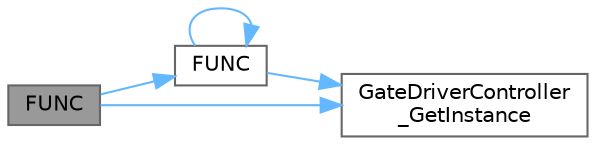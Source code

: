 digraph "FUNC"
{
 // LATEX_PDF_SIZE
  bgcolor="transparent";
  edge [fontname=Helvetica,fontsize=10,labelfontname=Helvetica,labelfontsize=10];
  node [fontname=Helvetica,fontsize=10,shape=box,height=0.2,width=0.4];
  rankdir="LR";
  Node1 [id="Node000001",label="FUNC",height=0.2,width=0.4,color="gray40", fillcolor="grey60", style="filled", fontcolor="black",tooltip="Refresh runnable for the Gate Driver Controller."];
  Node1 -> Node2 [id="edge1_Node000001_Node000002",color="steelblue1",style="solid",tooltip=" "];
  Node2 [id="Node000002",label="FUNC",height=0.2,width=0.4,color="grey40", fillcolor="white", style="filled",URL="$_gate_driver_controller__ru_initialisation_8c.html#a2ba1eb334554714fcd6ce32bb91fd781",tooltip="Initialization runnable for the Gate Driver Controller."];
  Node2 -> Node2 [id="edge2_Node000002_Node000002",color="steelblue1",style="solid",tooltip=" "];
  Node2 -> Node3 [id="edge3_Node000002_Node000003",color="steelblue1",style="solid",tooltip=" "];
  Node3 [id="Node000003",label="GateDriverController\l_GetInstance",height=0.2,width=0.4,color="grey40", fillcolor="white", style="filled",URL="$_gate_driver_controller_8c.html#af77f703a4d002b14b2e658ecca3736f8",tooltip="Singleton getter for the Gate Driver Controller instance."];
  Node1 -> Node3 [id="edge4_Node000001_Node000003",color="steelblue1",style="solid",tooltip=" "];
}
